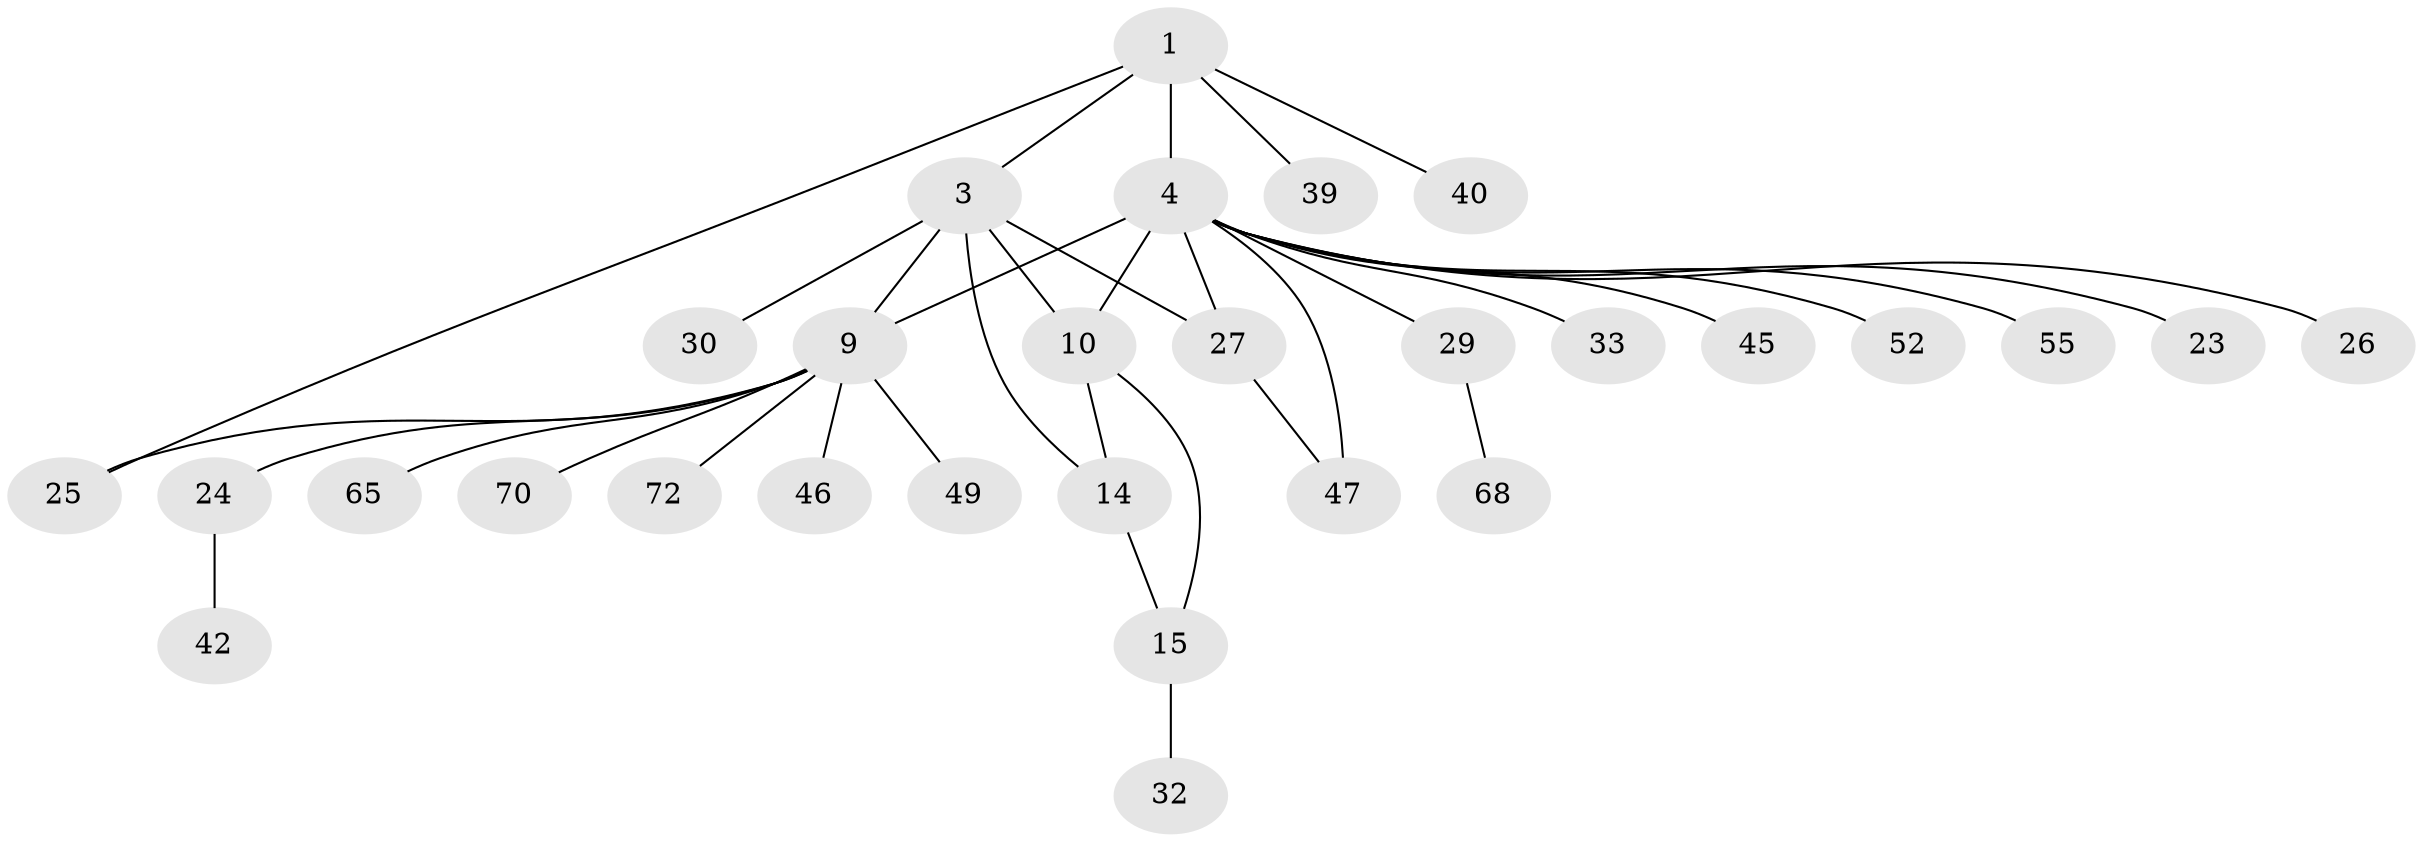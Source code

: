 // original degree distribution, {5: 0.05405405405405406, 6: 0.04054054054054054, 8: 0.02702702702702703, 3: 0.06756756756756757, 4: 0.08108108108108109, 14: 0.013513513513513514, 7: 0.013513513513513514, 1: 0.5135135135135135, 2: 0.1891891891891892}
// Generated by graph-tools (version 1.1) at 2025/19/03/04/25 18:19:38]
// undirected, 29 vertices, 35 edges
graph export_dot {
graph [start="1"]
  node [color=gray90,style=filled];
  1 [super="+2+20"];
  3 [super="+7+35+28"];
  4 [super="+5+6+54+62"];
  9 [super="+21+44+22+41"];
  10 [super="+31+12+19"];
  14 [super="+64+34"];
  15 [super="+48"];
  23;
  24;
  25 [super="+71"];
  26;
  27 [super="+67"];
  29 [super="+50+58+63"];
  30;
  32;
  33;
  39;
  40;
  42;
  45;
  46;
  47;
  49;
  52 [super="+74"];
  55;
  65;
  68;
  70;
  72;
  1 -- 3 [weight=2];
  1 -- 4 [weight=2];
  1 -- 39;
  1 -- 40;
  1 -- 25;
  3 -- 30;
  3 -- 27;
  3 -- 9 [weight=3];
  3 -- 14;
  3 -- 10;
  4 -- 9 [weight=2];
  4 -- 33;
  4 -- 47;
  4 -- 52;
  4 -- 55;
  4 -- 26;
  4 -- 10 [weight=4];
  4 -- 45;
  4 -- 23;
  4 -- 27;
  4 -- 29;
  9 -- 24;
  9 -- 46;
  9 -- 65;
  9 -- 70;
  9 -- 72;
  9 -- 25;
  9 -- 49;
  10 -- 14 [weight=2];
  10 -- 15;
  14 -- 15;
  15 -- 32;
  24 -- 42;
  27 -- 47;
  29 -- 68;
}
